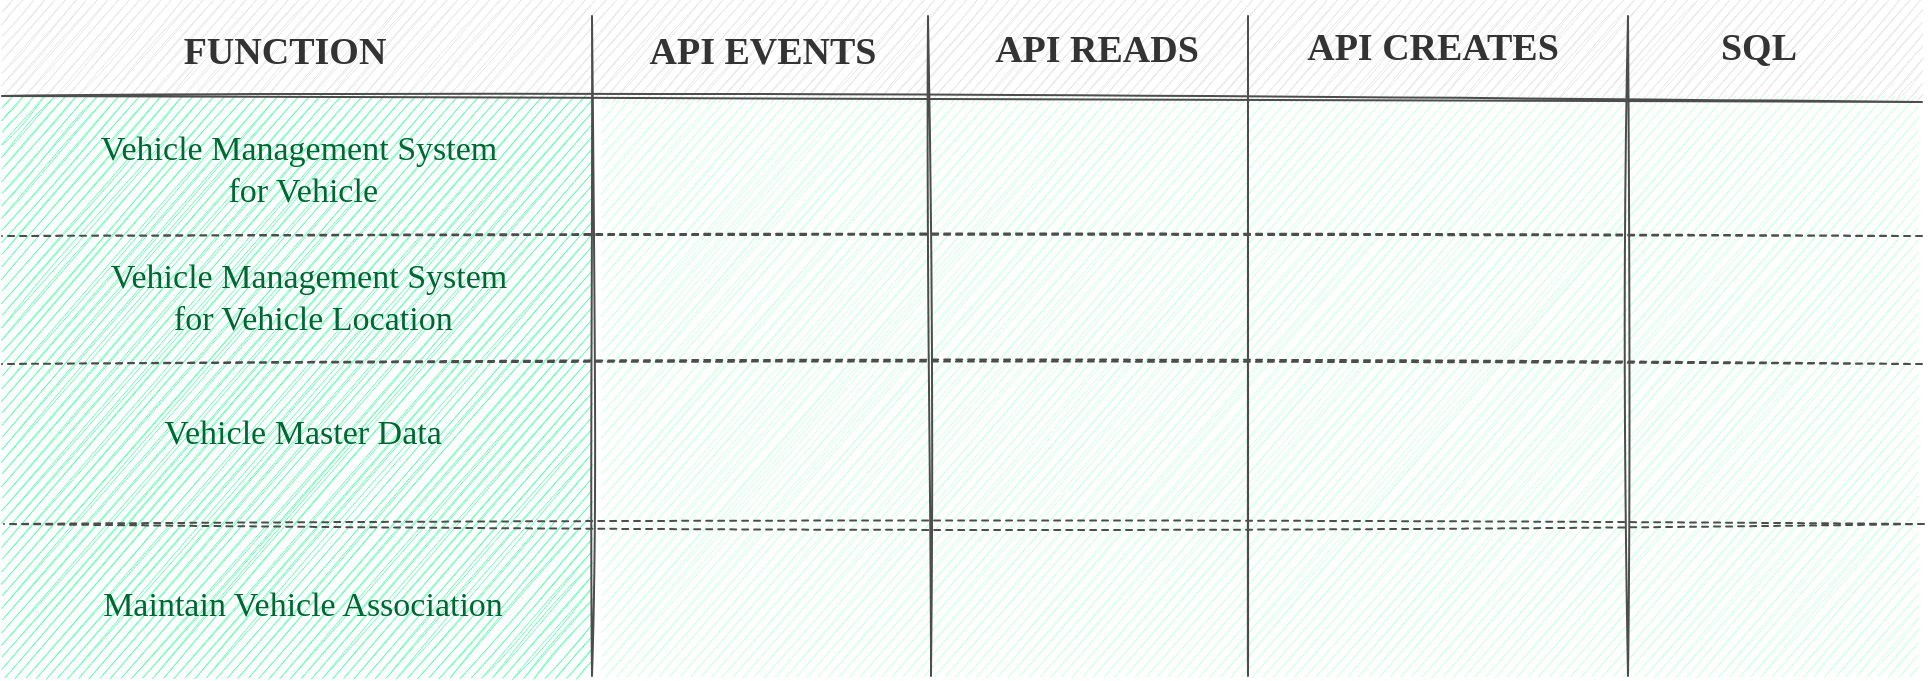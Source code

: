 <mxfile version="18.1.2" type="device"><diagram id="Dcf1bGSY21cH6raNNP4f" name="ページ1"><mxGraphModel dx="2413" dy="894" grid="1" gridSize="10" guides="1" tooltips="1" connect="1" arrows="1" fold="1" page="1" pageScale="1" pageWidth="827" pageHeight="1169" math="0" shadow="0"><root><mxCell id="0"/><mxCell id="1" parent="0"/><mxCell id="drZIT5yqRmMi3BEU7WgL-2" value="" style="rounded=0;whiteSpace=wrap;html=1;sketch=1;strokeColor=none;fillColor=#66FFB3;fontFamily=Gloria Hallelujah;fontSource=https%3A%2F%2Ffonts.googleapis.com%2Fcss%3Ffamily%3DGloria%2BHallelujah;" vertex="1" parent="1"><mxGeometry x="-50" y="120" width="293" height="290" as="geometry"/></mxCell><mxCell id="YIzICO1tVJjEdYqcaM1M-4" value="" style="rounded=0;whiteSpace=wrap;html=1;sketch=1;strokeColor=none;fillColor=#CCFFE6;" parent="1" vertex="1"><mxGeometry x="250" y="120" width="658" height="290" as="geometry"/></mxCell><mxCell id="YIzICO1tVJjEdYqcaM1M-5" value="" style="rounded=0;whiteSpace=wrap;html=1;sketch=1;strokeColor=none;fillColor=#E6E6E6;" parent="1" vertex="1"><mxGeometry x="-50" y="72" width="960" height="51" as="geometry"/></mxCell><mxCell id="YIzICO1tVJjEdYqcaM1M-6" value="API CREATES" style="text;html=1;align=center;verticalAlign=middle;resizable=0;points=[];autosize=1;strokeColor=none;fillColor=none;fontFamily=Gloria Hallelujah;fontSource=https%3A%2F%2Ffonts.googleapis.com%2Fcss%3Ffamily%3DGloria%2BHallelujah;fontStyle=1;fontSize=19;fontColor=#333333;" parent="1" vertex="1"><mxGeometry x="590" y="81" width="150" height="30" as="geometry"/></mxCell><mxCell id="YIzICO1tVJjEdYqcaM1M-7" value="API READS" style="text;html=1;align=center;verticalAlign=middle;resizable=0;points=[];autosize=1;strokeColor=none;fillColor=none;fontFamily=Gloria Hallelujah;fontSource=https%3A%2F%2Ffonts.googleapis.com%2Fcss%3Ffamily%3DGloria%2BHallelujah;fontStyle=1;fontSize=19;fontColor=#333333;" parent="1" vertex="1"><mxGeometry x="437" y="82" width="120" height="30" as="geometry"/></mxCell><mxCell id="YIzICO1tVJjEdYqcaM1M-8" value="API EVENTS" style="text;html=1;align=center;verticalAlign=middle;resizable=0;points=[];autosize=1;strokeColor=none;fillColor=none;fontFamily=Gloria Hallelujah;fontSource=https%3A%2F%2Ffonts.googleapis.com%2Fcss%3Ffamily%3DGloria%2BHallelujah;fontStyle=1;fontSize=19;fontColor=#333333;" parent="1" vertex="1"><mxGeometry x="265" y="83" width="130" height="30" as="geometry"/></mxCell><mxCell id="YIzICO1tVJjEdYqcaM1M-11" value="SQL" style="text;html=1;align=center;verticalAlign=middle;resizable=0;points=[];autosize=1;strokeColor=none;fillColor=none;fontFamily=Gloria Hallelujah;fontSource=https%3A%2F%2Ffonts.googleapis.com%2Fcss%3Ffamily%3DGloria%2BHallelujah;fontStyle=1;fontSize=19;fontColor=#333333;" parent="1" vertex="1"><mxGeometry x="803" y="81" width="50" height="30" as="geometry"/></mxCell><mxCell id="YIzICO1tVJjEdYqcaM1M-12" value="FUNCTION" style="text;html=1;align=center;verticalAlign=middle;resizable=0;points=[];autosize=1;strokeColor=none;fillColor=none;fontFamily=Gloria Hallelujah;fontSource=https%3A%2F%2Ffonts.googleapis.com%2Fcss%3Ffamily%3DGloria%2BHallelujah;fontStyle=1;fontSize=19;fontColor=#333333;" parent="1" vertex="1"><mxGeometry x="31" y="82.5" width="120" height="30" as="geometry"/></mxCell><mxCell id="YIzICO1tVJjEdYqcaM1M-17" value="" style="endArrow=none;html=1;rounded=0;sketch=1;fontFamily=Gloria Hallelujah;fontSource=https%3A%2F%2Ffonts.googleapis.com%2Fcss%3Ffamily%3DGloria%2BHallelujah;fontSize=17;fontColor=#333333;strokeColor=#4D4D4D;strokeWidth=1;" parent="1" edge="1"><mxGeometry width="50" height="50" relative="1" as="geometry"><mxPoint x="910.0" y="123.0" as="sourcePoint"/><mxPoint x="-50" y="120" as="targetPoint"/></mxGeometry></mxCell><mxCell id="YIzICO1tVJjEdYqcaM1M-19" value="Vehicle Management System&lt;br&gt;&amp;nbsp;for Vehicle Location" style="text;html=1;align=center;verticalAlign=middle;resizable=0;points=[];autosize=1;strokeColor=none;fillColor=none;fontSize=17;fontFamily=Gloria Hallelujah;fontColor=#006633;labelBackgroundColor=none;" parent="1" vertex="1"><mxGeometry x="-21.88" y="196" width="250" height="50" as="geometry"/></mxCell><mxCell id="YIzICO1tVJjEdYqcaM1M-23" value="" style="endArrow=none;html=1;rounded=0;sketch=1;fontFamily=Gloria Hallelujah;fontSource=https%3A%2F%2Ffonts.googleapis.com%2Fcss%3Ffamily%3DGloria%2BHallelujah;fontSize=17;fontColor=#333333;strokeColor=#4D4D4D;entryX=0;entryY=0;entryDx=0;entryDy=0;strokeWidth=1;dashed=1;" parent="1" edge="1"><mxGeometry width="50" height="50" relative="1" as="geometry"><mxPoint x="910" y="254.02" as="sourcePoint"/><mxPoint x="-50" y="254" as="targetPoint"/></mxGeometry></mxCell><mxCell id="YIzICO1tVJjEdYqcaM1M-24" value="" style="endArrow=none;html=1;rounded=0;sketch=1;fontFamily=Gloria Hallelujah;fontSource=https%3A%2F%2Ffonts.googleapis.com%2Fcss%3Ffamily%3DGloria%2BHallelujah;fontSize=17;fontColor=#333333;strokeColor=#4D4D4D;entryX=0.113;entryY=0.01;entryDx=0;entryDy=0;entryPerimeter=0;strokeWidth=1;" parent="1" edge="1"><mxGeometry width="50" height="50" relative="1" as="geometry"><mxPoint x="245" y="410" as="sourcePoint"/><mxPoint x="245.0" y="80.0" as="targetPoint"/></mxGeometry></mxCell><mxCell id="YIzICO1tVJjEdYqcaM1M-25" value="" style="endArrow=none;html=1;rounded=0;sketch=1;fontFamily=Gloria Hallelujah;fontSource=https%3A%2F%2Ffonts.googleapis.com%2Fcss%3Ffamily%3DGloria%2BHallelujah;fontSize=17;fontColor=#333333;strokeColor=#4D4D4D;entryX=0.113;entryY=0.01;entryDx=0;entryDy=0;entryPerimeter=0;strokeWidth=1;exitX=0.25;exitY=1;exitDx=0;exitDy=0;" parent="1" source="YIzICO1tVJjEdYqcaM1M-4" edge="1"><mxGeometry width="50" height="50" relative="1" as="geometry"><mxPoint x="413" y="400" as="sourcePoint"/><mxPoint x="413" y="80" as="targetPoint"/></mxGeometry></mxCell><mxCell id="YIzICO1tVJjEdYqcaM1M-26" value="" style="endArrow=none;html=1;rounded=0;sketch=1;fontFamily=Gloria Hallelujah;fontSource=https%3A%2F%2Ffonts.googleapis.com%2Fcss%3Ffamily%3DGloria%2BHallelujah;fontSize=17;fontColor=#333333;strokeColor=#4D4D4D;entryX=0.113;entryY=0.01;entryDx=0;entryDy=0;entryPerimeter=0;strokeWidth=1;" parent="1" edge="1"><mxGeometry width="50" height="50" relative="1" as="geometry"><mxPoint x="573" y="410" as="sourcePoint"/><mxPoint x="573" y="80" as="targetPoint"/></mxGeometry></mxCell><mxCell id="YIzICO1tVJjEdYqcaM1M-27" value="" style="endArrow=none;html=1;rounded=0;sketch=1;fontFamily=Gloria Hallelujah;fontSource=https%3A%2F%2Ffonts.googleapis.com%2Fcss%3Ffamily%3DGloria%2BHallelujah;fontSize=17;fontColor=#333333;strokeColor=#4D4D4D;entryX=0.113;entryY=0.01;entryDx=0;entryDy=0;entryPerimeter=0;strokeWidth=1;" parent="1" edge="1"><mxGeometry width="50" height="50" relative="1" as="geometry"><mxPoint x="763" y="410" as="sourcePoint"/><mxPoint x="763" y="80" as="targetPoint"/></mxGeometry></mxCell><mxCell id="YIzICO1tVJjEdYqcaM1M-29" value="Vehicle Master Data" style="text;html=1;align=center;verticalAlign=middle;resizable=0;points=[];autosize=1;strokeColor=none;fillColor=none;fontSize=17;fontFamily=Gloria Hallelujah;fontColor=#006633;labelBackgroundColor=none;" parent="1" vertex="1"><mxGeometry x="5.0" y="274" width="190" height="30" as="geometry"/></mxCell><mxCell id="YIzICO1tVJjEdYqcaM1M-35" value="" style="endArrow=none;html=1;rounded=0;sketch=1;fontFamily=Gloria Hallelujah;fontSource=https%3A%2F%2Ffonts.googleapis.com%2Fcss%3Ffamily%3DGloria%2BHallelujah;fontSize=17;fontColor=#333333;strokeColor=#4D4D4D;entryX=0;entryY=0;entryDx=0;entryDy=0;strokeWidth=1;dashed=1;" parent="1" edge="1"><mxGeometry width="50" height="50" relative="1" as="geometry"><mxPoint x="911" y="334.02" as="sourcePoint"/><mxPoint x="-49" y="334" as="targetPoint"/></mxGeometry></mxCell><mxCell id="YIzICO1tVJjEdYqcaM1M-36" value="Vehicle Management System&lt;br&gt;&amp;nbsp;for Vehicle" style="text;html=1;align=center;verticalAlign=middle;resizable=0;points=[];autosize=1;strokeColor=none;fillColor=none;fontSize=17;fontFamily=Gloria Hallelujah;fontColor=#006633;labelBackgroundColor=none;" parent="1" vertex="1"><mxGeometry x="-27" y="132" width="250" height="50" as="geometry"/></mxCell><mxCell id="YIzICO1tVJjEdYqcaM1M-41" value="" style="endArrow=none;html=1;rounded=0;sketch=1;fontFamily=Gloria Hallelujah;fontSource=https%3A%2F%2Ffonts.googleapis.com%2Fcss%3Ffamily%3DGloria%2BHallelujah;fontSize=17;fontColor=#333333;strokeColor=#4D4D4D;entryX=0;entryY=0;entryDx=0;entryDy=0;strokeWidth=1;dashed=1;" parent="1" edge="1"><mxGeometry width="50" height="50" relative="1" as="geometry"><mxPoint x="910" y="190.02" as="sourcePoint"/><mxPoint x="-50" y="190" as="targetPoint"/></mxGeometry></mxCell><mxCell id="YIzICO1tVJjEdYqcaM1M-42" value="Maintain Vehicle Association" style="text;html=1;align=center;verticalAlign=middle;resizable=0;points=[];autosize=1;strokeColor=none;fillColor=none;fontSize=17;fontFamily=Gloria Hallelujah;fontColor=#006633;labelBackgroundColor=none;" parent="1" vertex="1"><mxGeometry x="-25.0" y="360" width="250" height="30" as="geometry"/></mxCell></root></mxGraphModel></diagram></mxfile>
